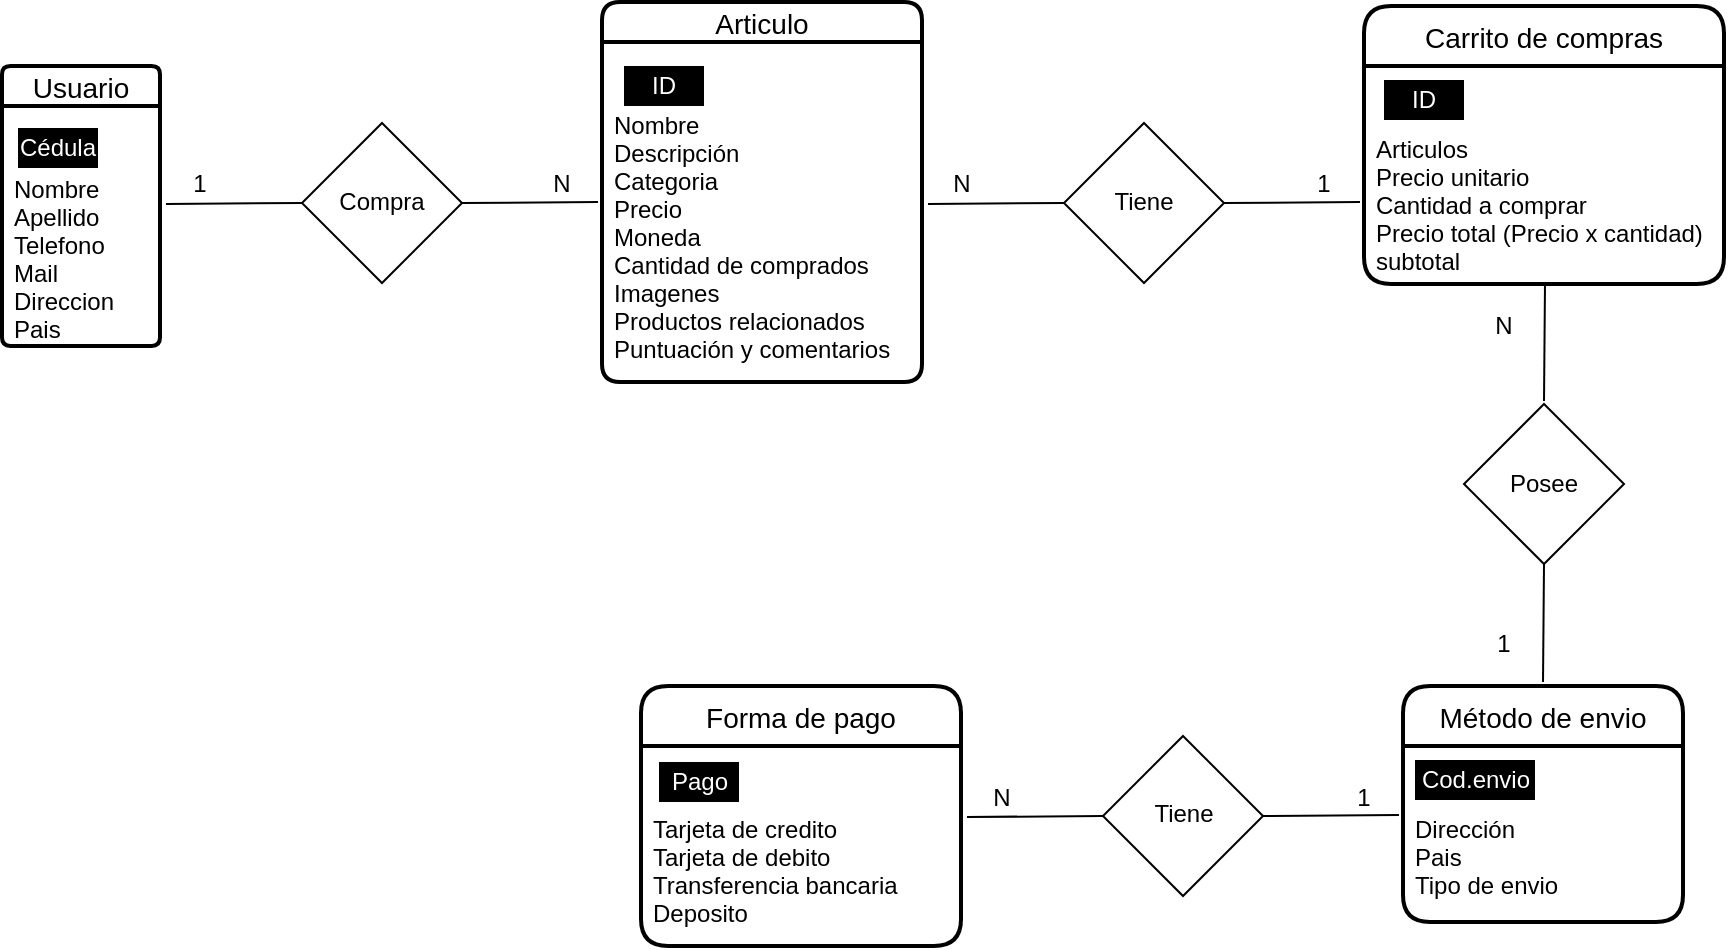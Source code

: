 <mxfile version="14.9.6" type="device"><diagram id="OxWn8dy_gu1J9Qh60qof" name="Page-1"><mxGraphModel dx="1865" dy="547" grid="1" gridSize="10" guides="1" tooltips="1" connect="1" arrows="1" fold="1" page="1" pageScale="1" pageWidth="827" pageHeight="1169" math="0" shadow="0"><root><mxCell id="0"/><mxCell id="1" parent="0"/><mxCell id="oClFMdY2vp8EjsqTmVgK-1" value="Articulo" style="swimlane;childLayout=stackLayout;horizontal=1;startSize=20;horizontalStack=0;rounded=1;fontSize=14;fontStyle=0;strokeWidth=2;resizeParent=0;resizeLast=1;shadow=0;dashed=0;align=center;sketch=0;" vertex="1" parent="1"><mxGeometry x="160" y="59" width="160" height="190" as="geometry"/></mxCell><mxCell id="oClFMdY2vp8EjsqTmVgK-2" value="&#10;&#10;Nombre&#10;Descripción&#10;Categoria&#10;Precio&#10;Moneda&#10;Cantidad de comprados&#10;Imagenes&#10;Productos relacionados&#10;Puntuación y comentarios" style="align=left;strokeColor=none;fillColor=none;spacingLeft=4;fontSize=12;verticalAlign=top;resizable=0;rotatable=0;part=1;" vertex="1" parent="oClFMdY2vp8EjsqTmVgK-1"><mxGeometry y="20" width="160" height="170" as="geometry"/></mxCell><mxCell id="oClFMdY2vp8EjsqTmVgK-3" value="Forma de pago" style="swimlane;childLayout=stackLayout;horizontal=1;startSize=30;horizontalStack=0;rounded=1;fontSize=14;fontStyle=0;strokeWidth=2;resizeParent=0;resizeLast=1;shadow=0;dashed=0;align=center;sketch=0;" vertex="1" parent="1"><mxGeometry x="179.5" y="401" width="160" height="130" as="geometry"/></mxCell><mxCell id="oClFMdY2vp8EjsqTmVgK-4" value="&#10;&#10;Tarjeta de credito&#10;Tarjeta de debito&#10;Transferencia bancaria&#10;Deposito" style="align=left;strokeColor=none;fillColor=none;spacingLeft=4;fontSize=12;verticalAlign=top;resizable=0;rotatable=0;part=1;" vertex="1" parent="oClFMdY2vp8EjsqTmVgK-3"><mxGeometry y="30" width="160" height="100" as="geometry"/></mxCell><mxCell id="oClFMdY2vp8EjsqTmVgK-11" value="Método de envio" style="swimlane;childLayout=stackLayout;horizontal=1;startSize=30;horizontalStack=0;rounded=1;fontSize=14;fontStyle=0;strokeWidth=2;resizeParent=0;resizeLast=1;shadow=0;dashed=0;align=center;sketch=0;" vertex="1" parent="1"><mxGeometry x="560.5" y="401" width="140" height="118" as="geometry"/></mxCell><mxCell id="oClFMdY2vp8EjsqTmVgK-12" value="&#10;&#10;Dirección&#10;Pais&#10;Tipo de envio" style="align=left;strokeColor=none;fillColor=none;spacingLeft=4;fontSize=12;verticalAlign=top;resizable=0;rotatable=0;part=1;" vertex="1" parent="oClFMdY2vp8EjsqTmVgK-11"><mxGeometry y="30" width="140" height="88" as="geometry"/></mxCell><mxCell id="oClFMdY2vp8EjsqTmVgK-13" value="Carrito de compras" style="swimlane;childLayout=stackLayout;horizontal=1;startSize=30;horizontalStack=0;rounded=1;fontSize=14;fontStyle=0;strokeWidth=2;resizeParent=0;resizeLast=1;shadow=0;dashed=0;align=center;sketch=0;" vertex="1" parent="1"><mxGeometry x="541" y="61" width="180" height="139" as="geometry"/></mxCell><mxCell id="oClFMdY2vp8EjsqTmVgK-14" value="&#10;&#10;Articulos&#10;Precio unitario&#10;Cantidad a comprar&#10;Precio total (Precio x cantidad)&#10;subtotal" style="align=left;strokeColor=none;fillColor=none;spacingLeft=4;fontSize=12;verticalAlign=top;resizable=0;rotatable=0;part=1;" vertex="1" parent="oClFMdY2vp8EjsqTmVgK-13"><mxGeometry y="30" width="180" height="109" as="geometry"/></mxCell><mxCell id="oClFMdY2vp8EjsqTmVgK-15" value="ID" style="text;html=1;strokeColor=none;align=center;verticalAlign=middle;whiteSpace=wrap;rounded=0;sketch=0;fillColor=#000000;fontColor=#FFFFFF;" vertex="1" parent="1"><mxGeometry x="171" y="91" width="40" height="20" as="geometry"/></mxCell><mxCell id="oClFMdY2vp8EjsqTmVgK-20" value="ID" style="text;html=1;strokeColor=none;align=center;verticalAlign=middle;whiteSpace=wrap;rounded=0;sketch=0;fillColor=#000000;fontColor=#FFFFFF;" vertex="1" parent="1"><mxGeometry x="551" y="98" width="40" height="20" as="geometry"/></mxCell><mxCell id="oClFMdY2vp8EjsqTmVgK-21" value="Usuario" style="swimlane;childLayout=stackLayout;horizontal=1;startSize=20;horizontalStack=0;rounded=1;fontSize=14;fontStyle=0;strokeWidth=2;resizeParent=0;resizeLast=1;shadow=0;dashed=0;align=center;sketch=0;arcSize=7;" vertex="1" parent="1"><mxGeometry x="-140" y="91" width="79" height="140" as="geometry"><mxRectangle x="31" y="311" width="80" height="20" as="alternateBounds"/></mxGeometry></mxCell><mxCell id="oClFMdY2vp8EjsqTmVgK-22" value="&#10;&#10;Nombre&#10;Apellido&#10;Telefono&#10;Mail&#10;Direccion&#10;Pais" style="align=left;strokeColor=none;fillColor=none;spacingLeft=4;fontSize=12;verticalAlign=top;resizable=0;rotatable=0;part=1;" vertex="1" parent="oClFMdY2vp8EjsqTmVgK-21"><mxGeometry y="20" width="79" height="120" as="geometry"/></mxCell><mxCell id="oClFMdY2vp8EjsqTmVgK-23" style="edgeStyle=orthogonalEdgeStyle;curved=0;rounded=1;sketch=0;orthogonalLoop=1;jettySize=auto;html=1;exitX=0.5;exitY=1;exitDx=0;exitDy=0;fontColor=#FFFFFF;" edge="1" parent="oClFMdY2vp8EjsqTmVgK-21" source="oClFMdY2vp8EjsqTmVgK-22" target="oClFMdY2vp8EjsqTmVgK-22"><mxGeometry relative="1" as="geometry"/></mxCell><mxCell id="oClFMdY2vp8EjsqTmVgK-24" value="Cédula" style="text;html=1;strokeColor=none;align=center;verticalAlign=middle;whiteSpace=wrap;rounded=0;sketch=0;fillColor=#000000;fontColor=#FFFFFF;" vertex="1" parent="1"><mxGeometry x="-132" y="122" width="40" height="20" as="geometry"/></mxCell><mxCell id="oClFMdY2vp8EjsqTmVgK-26" value="Pago" style="text;html=1;strokeColor=none;align=center;verticalAlign=middle;whiteSpace=wrap;rounded=0;sketch=0;fillColor=#000000;fontColor=#FFFFFF;" vertex="1" parent="1"><mxGeometry x="188.5" y="439" width="40" height="20" as="geometry"/></mxCell><mxCell id="oClFMdY2vp8EjsqTmVgK-28" value="Cod.envio" style="text;html=1;strokeColor=none;align=center;verticalAlign=middle;whiteSpace=wrap;rounded=0;sketch=0;fillColor=#000000;fontColor=#FFFFFF;" vertex="1" parent="1"><mxGeometry x="566.5" y="438" width="60" height="20" as="geometry"/></mxCell><mxCell id="oClFMdY2vp8EjsqTmVgK-29" value="" style="rhombus;whiteSpace=wrap;html=1;rounded=0;sketch=0;fontColor=#FFFFFF;fillColor=#FFFFFF;" vertex="1" parent="1"><mxGeometry x="10" y="119.5" width="80" height="80" as="geometry"/></mxCell><mxCell id="oClFMdY2vp8EjsqTmVgK-30" value="Compra" style="text;html=1;strokeColor=none;fillColor=none;align=center;verticalAlign=middle;whiteSpace=wrap;rounded=0;sketch=0;" vertex="1" parent="1"><mxGeometry x="30" y="148.5" width="40" height="20" as="geometry"/></mxCell><mxCell id="oClFMdY2vp8EjsqTmVgK-31" value="" style="endArrow=none;html=1;fontColor=#000000;entryX=0;entryY=0.5;entryDx=0;entryDy=0;" edge="1" parent="1" target="oClFMdY2vp8EjsqTmVgK-29"><mxGeometry width="50" height="50" relative="1" as="geometry"><mxPoint x="-58" y="160" as="sourcePoint"/><mxPoint y="136" as="targetPoint"/></mxGeometry></mxCell><mxCell id="oClFMdY2vp8EjsqTmVgK-32" value="" style="endArrow=none;html=1;fontColor=#000000;entryX=0;entryY=0.5;entryDx=0;entryDy=0;" edge="1" parent="1"><mxGeometry width="50" height="50" relative="1" as="geometry"><mxPoint x="90" y="159.5" as="sourcePoint"/><mxPoint x="158" y="159" as="targetPoint"/></mxGeometry></mxCell><mxCell id="oClFMdY2vp8EjsqTmVgK-33" value="N" style="text;html=1;strokeColor=none;fillColor=none;align=center;verticalAlign=middle;whiteSpace=wrap;rounded=0;sketch=0;fontColor=#000000;" vertex="1" parent="1"><mxGeometry x="120" y="140" width="40" height="20" as="geometry"/></mxCell><mxCell id="oClFMdY2vp8EjsqTmVgK-34" value="1" style="text;html=1;strokeColor=none;fillColor=none;align=center;verticalAlign=middle;whiteSpace=wrap;rounded=0;sketch=0;fontColor=#000000;" vertex="1" parent="1"><mxGeometry x="-61" y="140" width="40" height="20" as="geometry"/></mxCell><mxCell id="oClFMdY2vp8EjsqTmVgK-43" value="" style="rhombus;whiteSpace=wrap;html=1;rounded=0;sketch=0;fontColor=#FFFFFF;fillColor=#FFFFFF;" vertex="1" parent="1"><mxGeometry x="391" y="119.5" width="80" height="80" as="geometry"/></mxCell><mxCell id="oClFMdY2vp8EjsqTmVgK-44" value="Tiene" style="text;html=1;strokeColor=none;fillColor=none;align=center;verticalAlign=middle;whiteSpace=wrap;rounded=0;sketch=0;" vertex="1" parent="1"><mxGeometry x="411" y="148.5" width="40" height="20" as="geometry"/></mxCell><mxCell id="oClFMdY2vp8EjsqTmVgK-45" value="" style="endArrow=none;html=1;fontColor=#000000;entryX=0;entryY=0.5;entryDx=0;entryDy=0;" edge="1" parent="1" target="oClFMdY2vp8EjsqTmVgK-43"><mxGeometry width="50" height="50" relative="1" as="geometry"><mxPoint x="323" y="160" as="sourcePoint"/><mxPoint x="381" y="136" as="targetPoint"/></mxGeometry></mxCell><mxCell id="oClFMdY2vp8EjsqTmVgK-46" value="" style="endArrow=none;html=1;fontColor=#000000;entryX=0;entryY=0.5;entryDx=0;entryDy=0;" edge="1" parent="1"><mxGeometry width="50" height="50" relative="1" as="geometry"><mxPoint x="471" y="159.5" as="sourcePoint"/><mxPoint x="539" y="159" as="targetPoint"/></mxGeometry></mxCell><mxCell id="oClFMdY2vp8EjsqTmVgK-47" value="1" style="text;html=1;strokeColor=none;fillColor=none;align=center;verticalAlign=middle;whiteSpace=wrap;rounded=0;sketch=0;fontColor=#000000;" vertex="1" parent="1"><mxGeometry x="501" y="140" width="40" height="20" as="geometry"/></mxCell><mxCell id="oClFMdY2vp8EjsqTmVgK-48" value="N" style="text;html=1;strokeColor=none;fillColor=none;align=center;verticalAlign=middle;whiteSpace=wrap;rounded=0;sketch=0;fontColor=#000000;" vertex="1" parent="1"><mxGeometry x="320" y="140" width="40" height="20" as="geometry"/></mxCell><mxCell id="oClFMdY2vp8EjsqTmVgK-49" value="" style="rhombus;whiteSpace=wrap;html=1;rounded=0;sketch=0;fontColor=#FFFFFF;fillColor=#FFFFFF;" vertex="1" parent="1"><mxGeometry x="591" y="260" width="80" height="80" as="geometry"/></mxCell><mxCell id="oClFMdY2vp8EjsqTmVgK-52" value="" style="endArrow=none;html=1;fontColor=#000000;" edge="1" parent="1"><mxGeometry width="50" height="50" relative="1" as="geometry"><mxPoint x="630.5" y="399" as="sourcePoint"/><mxPoint x="631" y="340" as="targetPoint"/></mxGeometry></mxCell><mxCell id="oClFMdY2vp8EjsqTmVgK-53" value="1" style="text;html=1;strokeColor=none;fillColor=none;align=center;verticalAlign=middle;whiteSpace=wrap;rounded=0;sketch=0;fontColor=#000000;" vertex="1" parent="1"><mxGeometry x="591" y="370" width="40" height="20" as="geometry"/></mxCell><mxCell id="oClFMdY2vp8EjsqTmVgK-54" value="N" style="text;html=1;strokeColor=none;fillColor=none;align=center;verticalAlign=middle;whiteSpace=wrap;rounded=0;sketch=0;fontColor=#000000;" vertex="1" parent="1"><mxGeometry x="591" y="211" width="40" height="20" as="geometry"/></mxCell><mxCell id="oClFMdY2vp8EjsqTmVgK-55" value="" style="endArrow=none;html=1;fontColor=#000000;" edge="1" parent="1"><mxGeometry width="50" height="50" relative="1" as="geometry"><mxPoint x="631" y="258.5" as="sourcePoint"/><mxPoint x="631.5" y="199.5" as="targetPoint"/></mxGeometry></mxCell><mxCell id="oClFMdY2vp8EjsqTmVgK-56" value="Posee" style="text;html=1;strokeColor=none;fillColor=none;align=center;verticalAlign=middle;whiteSpace=wrap;rounded=0;sketch=0;" vertex="1" parent="1"><mxGeometry x="610.5" y="290" width="40" height="20" as="geometry"/></mxCell><mxCell id="oClFMdY2vp8EjsqTmVgK-57" value="" style="rhombus;whiteSpace=wrap;html=1;rounded=0;sketch=0;fontColor=#FFFFFF;fillColor=#FFFFFF;" vertex="1" parent="1"><mxGeometry x="410.5" y="426" width="80" height="80" as="geometry"/></mxCell><mxCell id="oClFMdY2vp8EjsqTmVgK-58" value="Tiene" style="text;html=1;strokeColor=none;fillColor=none;align=center;verticalAlign=middle;whiteSpace=wrap;rounded=0;sketch=0;" vertex="1" parent="1"><mxGeometry x="430.5" y="455" width="40" height="20" as="geometry"/></mxCell><mxCell id="oClFMdY2vp8EjsqTmVgK-59" value="" style="endArrow=none;html=1;fontColor=#000000;entryX=0;entryY=0.5;entryDx=0;entryDy=0;" edge="1" parent="1" target="oClFMdY2vp8EjsqTmVgK-57"><mxGeometry width="50" height="50" relative="1" as="geometry"><mxPoint x="342.5" y="466.5" as="sourcePoint"/><mxPoint x="400.5" y="442.5" as="targetPoint"/></mxGeometry></mxCell><mxCell id="oClFMdY2vp8EjsqTmVgK-60" value="" style="endArrow=none;html=1;fontColor=#000000;entryX=0;entryY=0.5;entryDx=0;entryDy=0;" edge="1" parent="1"><mxGeometry width="50" height="50" relative="1" as="geometry"><mxPoint x="490.5" y="466" as="sourcePoint"/><mxPoint x="558.5" y="465.5" as="targetPoint"/></mxGeometry></mxCell><mxCell id="oClFMdY2vp8EjsqTmVgK-61" value="1" style="text;html=1;strokeColor=none;fillColor=none;align=center;verticalAlign=middle;whiteSpace=wrap;rounded=0;sketch=0;fontColor=#000000;" vertex="1" parent="1"><mxGeometry x="520.5" y="446.5" width="40" height="20" as="geometry"/></mxCell><mxCell id="oClFMdY2vp8EjsqTmVgK-62" value="N" style="text;html=1;strokeColor=none;fillColor=none;align=center;verticalAlign=middle;whiteSpace=wrap;rounded=0;sketch=0;fontColor=#000000;" vertex="1" parent="1"><mxGeometry x="339.5" y="446.5" width="40" height="20" as="geometry"/></mxCell></root></mxGraphModel></diagram></mxfile>